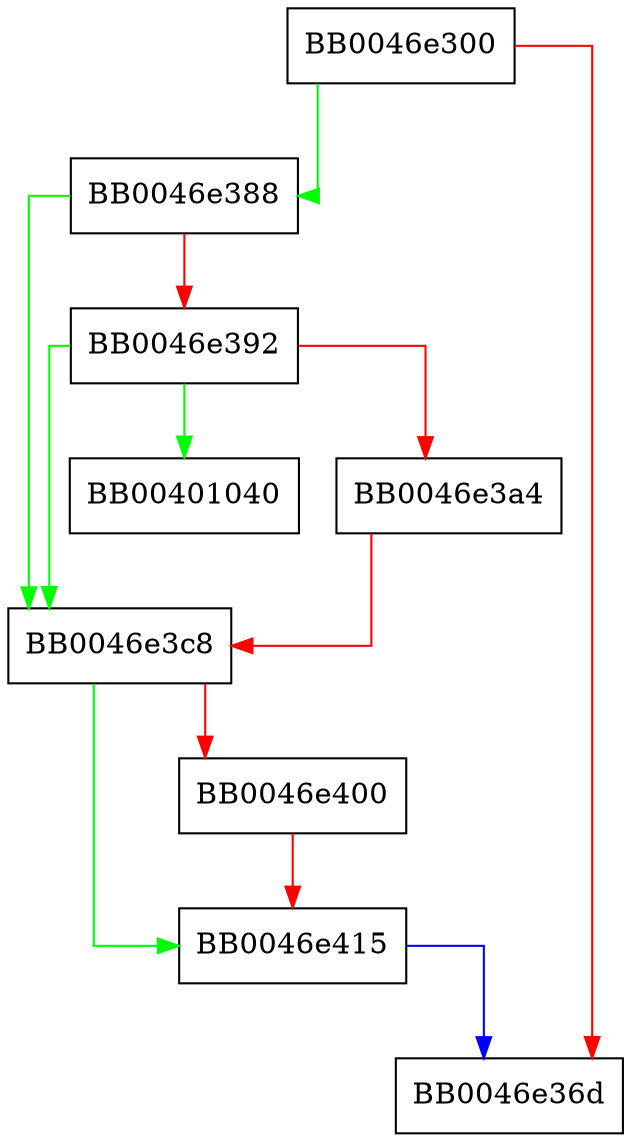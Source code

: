 digraph http_server_send_asn1_resp {
  node [shape="box"];
  graph [splines=ortho];
  BB0046e300 -> BB0046e388 [color="green"];
  BB0046e300 -> BB0046e36d [color="red"];
  BB0046e388 -> BB0046e3c8 [color="green"];
  BB0046e388 -> BB0046e392 [color="red"];
  BB0046e392 -> BB00401040 [color="green"];
  BB0046e392 -> BB0046e3c8 [color="green"];
  BB0046e392 -> BB0046e3a4 [color="red"];
  BB0046e3a4 -> BB0046e3c8 [color="red"];
  BB0046e3c8 -> BB0046e415 [color="green"];
  BB0046e3c8 -> BB0046e400 [color="red"];
  BB0046e400 -> BB0046e415 [color="red"];
  BB0046e415 -> BB0046e36d [color="blue"];
}